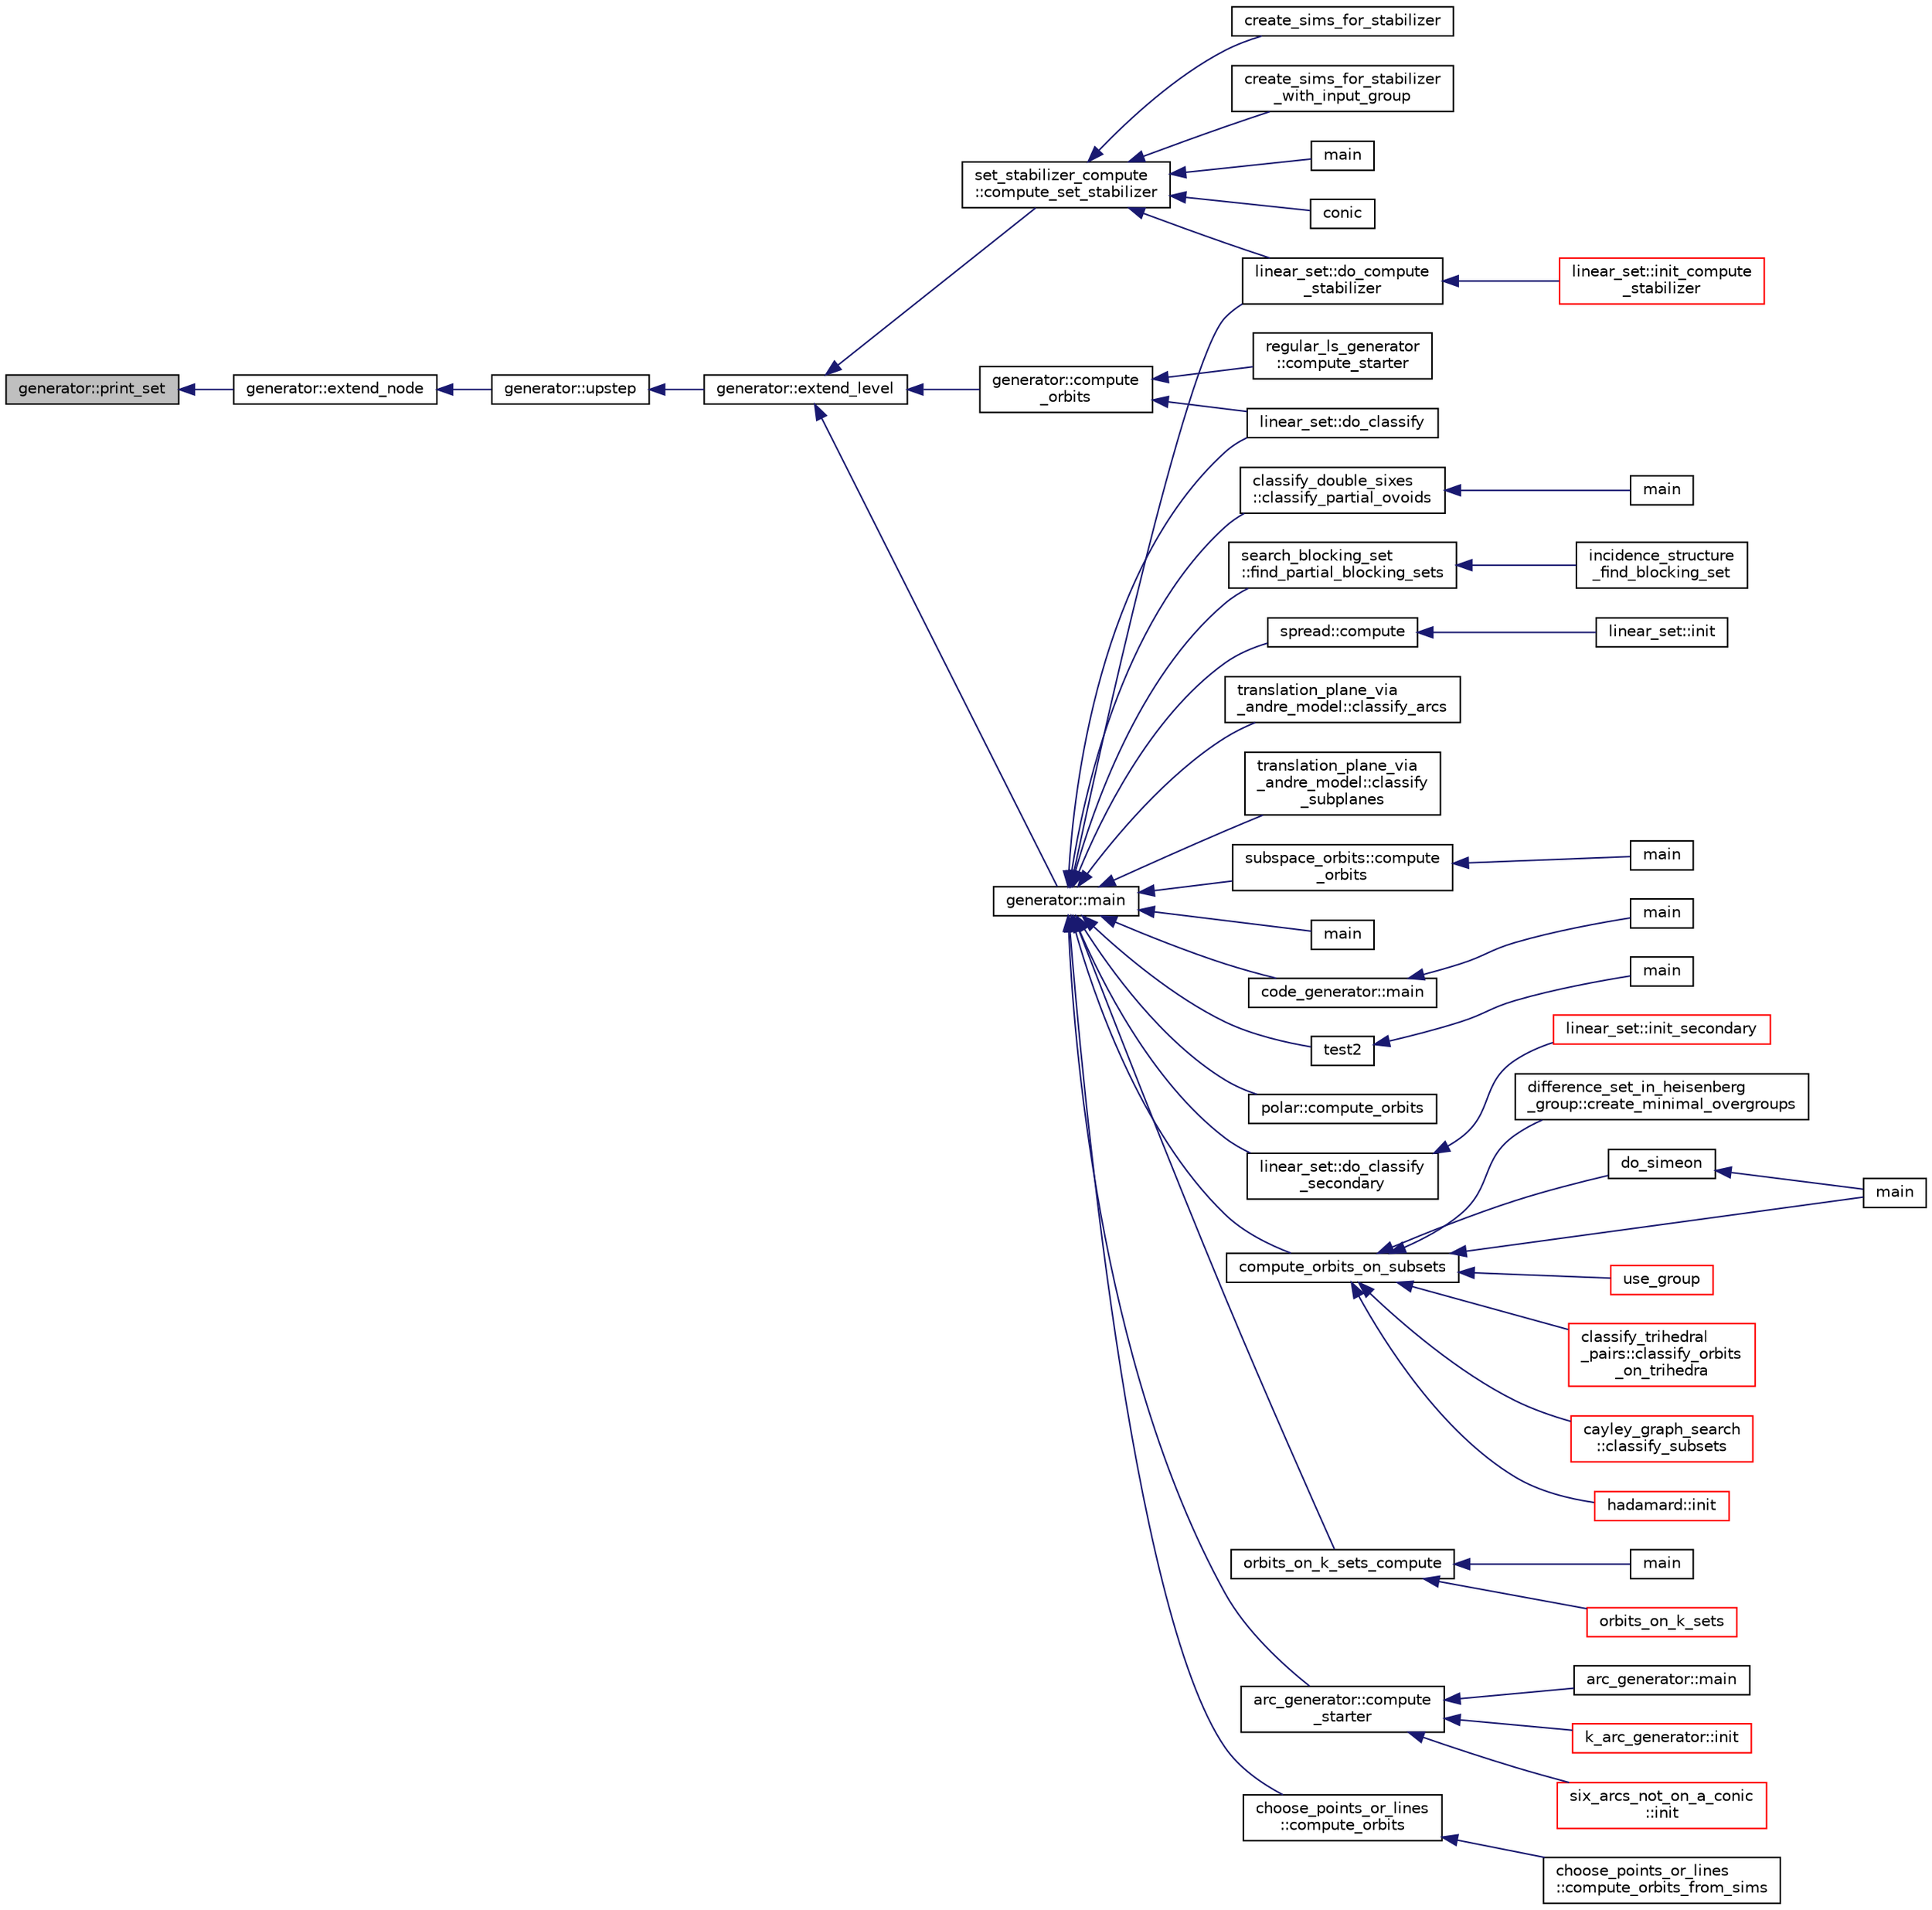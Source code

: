 digraph "generator::print_set"
{
  edge [fontname="Helvetica",fontsize="10",labelfontname="Helvetica",labelfontsize="10"];
  node [fontname="Helvetica",fontsize="10",shape=record];
  rankdir="LR";
  Node18959 [label="generator::print_set",height=0.2,width=0.4,color="black", fillcolor="grey75", style="filled", fontcolor="black"];
  Node18959 -> Node18960 [dir="back",color="midnightblue",fontsize="10",style="solid",fontname="Helvetica"];
  Node18960 [label="generator::extend_node",height=0.2,width=0.4,color="black", fillcolor="white", style="filled",URL="$d7/d73/classgenerator.html#ac71fa071cf218f54cdd9306a541744ae"];
  Node18960 -> Node18961 [dir="back",color="midnightblue",fontsize="10",style="solid",fontname="Helvetica"];
  Node18961 [label="generator::upstep",height=0.2,width=0.4,color="black", fillcolor="white", style="filled",URL="$d7/d73/classgenerator.html#ae0f2cebdabc821837f633656d7b0fdfe"];
  Node18961 -> Node18962 [dir="back",color="midnightblue",fontsize="10",style="solid",fontname="Helvetica"];
  Node18962 [label="generator::extend_level",height=0.2,width=0.4,color="black", fillcolor="white", style="filled",URL="$d7/d73/classgenerator.html#a91b84d80ccec0cd2136bc221c30e0f8e"];
  Node18962 -> Node18963 [dir="back",color="midnightblue",fontsize="10",style="solid",fontname="Helvetica"];
  Node18963 [label="set_stabilizer_compute\l::compute_set_stabilizer",height=0.2,width=0.4,color="black", fillcolor="white", style="filled",URL="$d8/dc6/classset__stabilizer__compute.html#ad4f92074322e98c7cd0ed5d4f8486b76"];
  Node18963 -> Node18964 [dir="back",color="midnightblue",fontsize="10",style="solid",fontname="Helvetica"];
  Node18964 [label="main",height=0.2,width=0.4,color="black", fillcolor="white", style="filled",URL="$db/d67/test__hyperoval_8_c.html#a3c04138a5bfe5d72780bb7e82a18e627"];
  Node18963 -> Node18965 [dir="back",color="midnightblue",fontsize="10",style="solid",fontname="Helvetica"];
  Node18965 [label="conic",height=0.2,width=0.4,color="black", fillcolor="white", style="filled",URL="$d4/de8/conic_8_c.html#a96def9474b981a9d5831a9b48d85d652"];
  Node18963 -> Node18966 [dir="back",color="midnightblue",fontsize="10",style="solid",fontname="Helvetica"];
  Node18966 [label="linear_set::do_compute\l_stabilizer",height=0.2,width=0.4,color="black", fillcolor="white", style="filled",URL="$dd/d86/classlinear__set.html#ae8f58ded28fb5370f4459cca42b7463b"];
  Node18966 -> Node18967 [dir="back",color="midnightblue",fontsize="10",style="solid",fontname="Helvetica"];
  Node18967 [label="linear_set::init_compute\l_stabilizer",height=0.2,width=0.4,color="red", fillcolor="white", style="filled",URL="$dd/d86/classlinear__set.html#a0cc3eaec1896fdc977b62e94623b055b"];
  Node18963 -> Node18969 [dir="back",color="midnightblue",fontsize="10",style="solid",fontname="Helvetica"];
  Node18969 [label="create_sims_for_stabilizer",height=0.2,width=0.4,color="black", fillcolor="white", style="filled",URL="$d0/d76/tl__algebra__and__number__theory_8h.html#af2c67d225072549409be710ac3cd30f8"];
  Node18963 -> Node18970 [dir="back",color="midnightblue",fontsize="10",style="solid",fontname="Helvetica"];
  Node18970 [label="create_sims_for_stabilizer\l_with_input_group",height=0.2,width=0.4,color="black", fillcolor="white", style="filled",URL="$d0/d76/tl__algebra__and__number__theory_8h.html#af5482567a8d6ba5c2fe593bf6f7f9a0f"];
  Node18962 -> Node18971 [dir="back",color="midnightblue",fontsize="10",style="solid",fontname="Helvetica"];
  Node18971 [label="generator::compute\l_orbits",height=0.2,width=0.4,color="black", fillcolor="white", style="filled",URL="$d7/d73/classgenerator.html#a23989bc20ecaaed39c4119c758367f40"];
  Node18971 -> Node18972 [dir="back",color="midnightblue",fontsize="10",style="solid",fontname="Helvetica"];
  Node18972 [label="regular_ls_generator\l::compute_starter",height=0.2,width=0.4,color="black", fillcolor="white", style="filled",URL="$d2/dd8/classregular__ls__generator.html#aa38907741058694a73194b02ceb4a53d"];
  Node18971 -> Node18973 [dir="back",color="midnightblue",fontsize="10",style="solid",fontname="Helvetica"];
  Node18973 [label="linear_set::do_classify",height=0.2,width=0.4,color="black", fillcolor="white", style="filled",URL="$dd/d86/classlinear__set.html#a3eb2dbce7fa8b71901dfc12f288ddd0c"];
  Node18962 -> Node18974 [dir="back",color="midnightblue",fontsize="10",style="solid",fontname="Helvetica"];
  Node18974 [label="generator::main",height=0.2,width=0.4,color="black", fillcolor="white", style="filled",URL="$d7/d73/classgenerator.html#a01abff8e9f231bf0d82e2e8e0061f242"];
  Node18974 -> Node18975 [dir="back",color="midnightblue",fontsize="10",style="solid",fontname="Helvetica"];
  Node18975 [label="main",height=0.2,width=0.4,color="black", fillcolor="white", style="filled",URL="$d2/d11/codes_8h.html#a217dbf8b442f20279ea00b898af96f52"];
  Node18974 -> Node18976 [dir="back",color="midnightblue",fontsize="10",style="solid",fontname="Helvetica"];
  Node18976 [label="code_generator::main",height=0.2,width=0.4,color="black", fillcolor="white", style="filled",URL="$db/d37/classcode__generator.html#ab3cf3a306e4032c2b471ac95321c599f"];
  Node18976 -> Node18977 [dir="back",color="midnightblue",fontsize="10",style="solid",fontname="Helvetica"];
  Node18977 [label="main",height=0.2,width=0.4,color="black", fillcolor="white", style="filled",URL="$d4/d4f/codes_8_c.html#a217dbf8b442f20279ea00b898af96f52"];
  Node18974 -> Node18978 [dir="back",color="midnightblue",fontsize="10",style="solid",fontname="Helvetica"];
  Node18978 [label="test2",height=0.2,width=0.4,color="black", fillcolor="white", style="filled",URL="$d9/db0/factor__space_8_c.html#a39d73a812e5fd8f1bc111e948368cb10"];
  Node18978 -> Node18979 [dir="back",color="midnightblue",fontsize="10",style="solid",fontname="Helvetica"];
  Node18979 [label="main",height=0.2,width=0.4,color="black", fillcolor="white", style="filled",URL="$d9/db0/factor__space_8_c.html#a3c04138a5bfe5d72780bb7e82a18e627"];
  Node18974 -> Node18980 [dir="back",color="midnightblue",fontsize="10",style="solid",fontname="Helvetica"];
  Node18980 [label="polar::compute_orbits",height=0.2,width=0.4,color="black", fillcolor="white", style="filled",URL="$da/d1c/classpolar.html#ac4c3c4f95d14c74ff4a3ec3f3479a1da"];
  Node18974 -> Node18973 [dir="back",color="midnightblue",fontsize="10",style="solid",fontname="Helvetica"];
  Node18974 -> Node18981 [dir="back",color="midnightblue",fontsize="10",style="solid",fontname="Helvetica"];
  Node18981 [label="linear_set::do_classify\l_secondary",height=0.2,width=0.4,color="black", fillcolor="white", style="filled",URL="$dd/d86/classlinear__set.html#a47eb7f9995f3343abd3bdfbf9a9a9162"];
  Node18981 -> Node18982 [dir="back",color="midnightblue",fontsize="10",style="solid",fontname="Helvetica"];
  Node18982 [label="linear_set::init_secondary",height=0.2,width=0.4,color="red", fillcolor="white", style="filled",URL="$dd/d86/classlinear__set.html#a7bf8cd7805559b5762921687a7c1ed97"];
  Node18974 -> Node18966 [dir="back",color="midnightblue",fontsize="10",style="solid",fontname="Helvetica"];
  Node18974 -> Node18984 [dir="back",color="midnightblue",fontsize="10",style="solid",fontname="Helvetica"];
  Node18984 [label="compute_orbits_on_subsets",height=0.2,width=0.4,color="black", fillcolor="white", style="filled",URL="$d3/d35/snakes__and__ladders__global_8_c.html#af33697aede0480110b1227f727252637"];
  Node18984 -> Node18985 [dir="back",color="midnightblue",fontsize="10",style="solid",fontname="Helvetica"];
  Node18985 [label="cayley_graph_search\l::classify_subsets",height=0.2,width=0.4,color="red", fillcolor="white", style="filled",URL="$de/dae/classcayley__graph__search.html#a4cf8a90752e018a281481ac80ad52c4b"];
  Node18984 -> Node18988 [dir="back",color="midnightblue",fontsize="10",style="solid",fontname="Helvetica"];
  Node18988 [label="hadamard::init",height=0.2,width=0.4,color="red", fillcolor="white", style="filled",URL="$d7/dbb/classhadamard.html#a16af359850b8bdd0d2a73e260d496c33"];
  Node18984 -> Node18990 [dir="back",color="midnightblue",fontsize="10",style="solid",fontname="Helvetica"];
  Node18990 [label="difference_set_in_heisenberg\l_group::create_minimal_overgroups",height=0.2,width=0.4,color="black", fillcolor="white", style="filled",URL="$de/d8a/classdifference__set__in__heisenberg__group.html#a9bde5ad5da3ebaebf98fbfd3e8110b79"];
  Node18984 -> Node18991 [dir="back",color="midnightblue",fontsize="10",style="solid",fontname="Helvetica"];
  Node18991 [label="main",height=0.2,width=0.4,color="black", fillcolor="white", style="filled",URL="$d5/d13/simeon_8_c.html#ae66f6b31b5ad750f1fe042a706a4e3d4"];
  Node18984 -> Node18992 [dir="back",color="midnightblue",fontsize="10",style="solid",fontname="Helvetica"];
  Node18992 [label="do_simeon",height=0.2,width=0.4,color="black", fillcolor="white", style="filled",URL="$d5/d13/simeon_8_c.html#a36cf3f9cb484fa44da7a7dfcbe9385d0"];
  Node18992 -> Node18991 [dir="back",color="midnightblue",fontsize="10",style="solid",fontname="Helvetica"];
  Node18984 -> Node18993 [dir="back",color="midnightblue",fontsize="10",style="solid",fontname="Helvetica"];
  Node18993 [label="use_group",height=0.2,width=0.4,color="red", fillcolor="white", style="filled",URL="$d9/d9f/all__cliques_8_c.html#aba62531e97173264c39afe2c7857af31"];
  Node18984 -> Node18995 [dir="back",color="midnightblue",fontsize="10",style="solid",fontname="Helvetica"];
  Node18995 [label="classify_trihedral\l_pairs::classify_orbits\l_on_trihedra",height=0.2,width=0.4,color="red", fillcolor="white", style="filled",URL="$d1/d21/classclassify__trihedral__pairs.html#a99625621bfba4bb65b3d60304b306539"];
  Node18974 -> Node19002 [dir="back",color="midnightblue",fontsize="10",style="solid",fontname="Helvetica"];
  Node19002 [label="orbits_on_k_sets_compute",height=0.2,width=0.4,color="black", fillcolor="white", style="filled",URL="$d3/d35/snakes__and__ladders__global_8_c.html#a96743526b15703539d544499276aaa71"];
  Node19002 -> Node19003 [dir="back",color="midnightblue",fontsize="10",style="solid",fontname="Helvetica"];
  Node19003 [label="main",height=0.2,width=0.4,color="black", fillcolor="white", style="filled",URL="$d9/d5f/example__fano__plane_8_c.html#ae66f6b31b5ad750f1fe042a706a4e3d4"];
  Node19002 -> Node19004 [dir="back",color="midnightblue",fontsize="10",style="solid",fontname="Helvetica"];
  Node19004 [label="orbits_on_k_sets",height=0.2,width=0.4,color="red", fillcolor="white", style="filled",URL="$d3/d35/snakes__and__ladders__global_8_c.html#afe3d79116aa8b4d1a93d444a3a979b6e"];
  Node18974 -> Node19013 [dir="back",color="midnightblue",fontsize="10",style="solid",fontname="Helvetica"];
  Node19013 [label="arc_generator::compute\l_starter",height=0.2,width=0.4,color="black", fillcolor="white", style="filled",URL="$d4/d21/classarc__generator.html#aad1dcec3a1c302e743d574bd1ac857d9"];
  Node19013 -> Node19012 [dir="back",color="midnightblue",fontsize="10",style="solid",fontname="Helvetica"];
  Node19012 [label="arc_generator::main",height=0.2,width=0.4,color="black", fillcolor="white", style="filled",URL="$d4/d21/classarc__generator.html#ad80140b51b165dad1fe6ab232be7829a"];
  Node19013 -> Node19014 [dir="back",color="midnightblue",fontsize="10",style="solid",fontname="Helvetica"];
  Node19014 [label="k_arc_generator::init",height=0.2,width=0.4,color="red", fillcolor="white", style="filled",URL="$d6/dd8/classk__arc__generator.html#a6036d9f52ede9f8ca681505626b5361d"];
  Node19013 -> Node19016 [dir="back",color="midnightblue",fontsize="10",style="solid",fontname="Helvetica"];
  Node19016 [label="six_arcs_not_on_a_conic\l::init",height=0.2,width=0.4,color="red", fillcolor="white", style="filled",URL="$d8/de6/classsix__arcs__not__on__a__conic.html#a7a4d5cf8a098488729934cfa8a70944a"];
  Node18974 -> Node19018 [dir="back",color="midnightblue",fontsize="10",style="solid",fontname="Helvetica"];
  Node19018 [label="choose_points_or_lines\l::compute_orbits",height=0.2,width=0.4,color="black", fillcolor="white", style="filled",URL="$d6/d75/classchoose__points__or__lines.html#adc353e2d41dc8a39563322c8cdd85f61"];
  Node19018 -> Node19019 [dir="back",color="midnightblue",fontsize="10",style="solid",fontname="Helvetica"];
  Node19019 [label="choose_points_or_lines\l::compute_orbits_from_sims",height=0.2,width=0.4,color="black", fillcolor="white", style="filled",URL="$d6/d75/classchoose__points__or__lines.html#a4fcac2dadf459d7c75187a00a4bd64aa"];
  Node18974 -> Node19020 [dir="back",color="midnightblue",fontsize="10",style="solid",fontname="Helvetica"];
  Node19020 [label="classify_double_sixes\l::classify_partial_ovoids",height=0.2,width=0.4,color="black", fillcolor="white", style="filled",URL="$dd/d23/classclassify__double__sixes.html#a2253fca143a0e8a3e39655eb05668ae9"];
  Node19020 -> Node19021 [dir="back",color="midnightblue",fontsize="10",style="solid",fontname="Helvetica"];
  Node19021 [label="main",height=0.2,width=0.4,color="black", fillcolor="white", style="filled",URL="$df/df8/surface__classify_8_c.html#a217dbf8b442f20279ea00b898af96f52"];
  Node18974 -> Node19022 [dir="back",color="midnightblue",fontsize="10",style="solid",fontname="Helvetica"];
  Node19022 [label="search_blocking_set\l::find_partial_blocking_sets",height=0.2,width=0.4,color="black", fillcolor="white", style="filled",URL="$dc/d36/classsearch__blocking__set.html#ad3fdb3d356db75a02c406bc9d4e9e9b6"];
  Node19022 -> Node19023 [dir="back",color="midnightblue",fontsize="10",style="solid",fontname="Helvetica"];
  Node19023 [label="incidence_structure\l_find_blocking_set",height=0.2,width=0.4,color="black", fillcolor="white", style="filled",URL="$df/d74/tl__geometry_8h.html#a8e3d42d0018f8a804b9686b1c4951186"];
  Node18974 -> Node19024 [dir="back",color="midnightblue",fontsize="10",style="solid",fontname="Helvetica"];
  Node19024 [label="spread::compute",height=0.2,width=0.4,color="black", fillcolor="white", style="filled",URL="$da/dc1/classspread.html#a9674466d3e03b8dad79882299c638a21"];
  Node19024 -> Node19025 [dir="back",color="midnightblue",fontsize="10",style="solid",fontname="Helvetica"];
  Node19025 [label="linear_set::init",height=0.2,width=0.4,color="black", fillcolor="white", style="filled",URL="$dd/d86/classlinear__set.html#a7ab24e84423749047d5465cb15505475"];
  Node18974 -> Node19026 [dir="back",color="midnightblue",fontsize="10",style="solid",fontname="Helvetica"];
  Node19026 [label="translation_plane_via\l_andre_model::classify_arcs",height=0.2,width=0.4,color="black", fillcolor="white", style="filled",URL="$d1/dcc/classtranslation__plane__via__andre__model.html#ac8f002e812a8b152d41e806688601c5e"];
  Node18974 -> Node19027 [dir="back",color="midnightblue",fontsize="10",style="solid",fontname="Helvetica"];
  Node19027 [label="translation_plane_via\l_andre_model::classify\l_subplanes",height=0.2,width=0.4,color="black", fillcolor="white", style="filled",URL="$d1/dcc/classtranslation__plane__via__andre__model.html#a794fefa95f0a7f7b887133375988ee55"];
  Node18974 -> Node19028 [dir="back",color="midnightblue",fontsize="10",style="solid",fontname="Helvetica"];
  Node19028 [label="subspace_orbits::compute\l_orbits",height=0.2,width=0.4,color="black", fillcolor="white", style="filled",URL="$d2/d9f/classsubspace__orbits.html#a2778f8d49cde1675de1ef6acfe180b63"];
  Node19028 -> Node19029 [dir="back",color="midnightblue",fontsize="10",style="solid",fontname="Helvetica"];
  Node19029 [label="main",height=0.2,width=0.4,color="black", fillcolor="white", style="filled",URL="$da/dd5/subspace__orbits__main_8_c.html#a217dbf8b442f20279ea00b898af96f52"];
}
